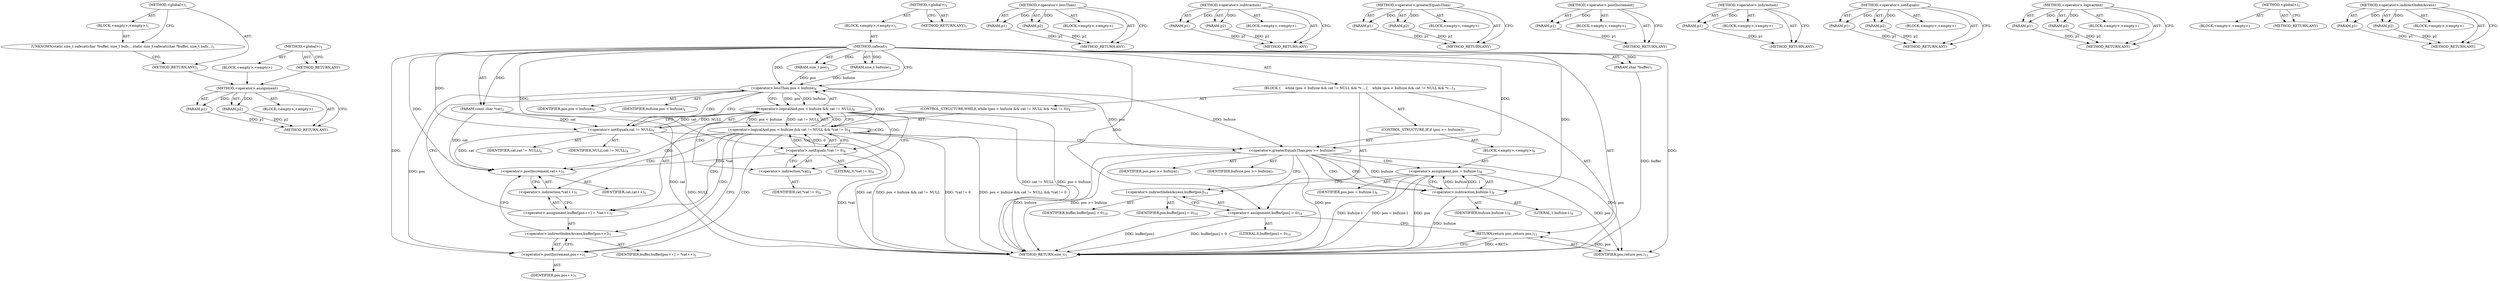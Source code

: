 digraph "&lt;operator&gt;.indirectIndexAccess" {
vulnerable_6 [label=<(METHOD,&lt;global&gt;)<SUB>1</SUB>>];
vulnerable_7 [label=<(BLOCK,&lt;empty&gt;,&lt;empty&gt;)<SUB>1</SUB>>];
vulnerable_8 [label=<(UNKNOWN,static size_t safecat(char *buffer, size_t bufs...,static size_t safecat(char *buffer, size_t bufs...)<SUB>1</SUB>>];
vulnerable_9 [label=<(METHOD_RETURN,ANY)<SUB>1</SUB>>];
vulnerable_14 [label=<(METHOD,&lt;global&gt;)<SUB>1</SUB>>];
vulnerable_15 [label=<(BLOCK,&lt;empty&gt;,&lt;empty&gt;)>];
vulnerable_16 [label=<(METHOD_RETURN,ANY)>];
fixed_92 [label=<(METHOD,&lt;operator&gt;.assignment)>];
fixed_93 [label=<(PARAM,p1)>];
fixed_94 [label=<(PARAM,p2)>];
fixed_95 [label=<(BLOCK,&lt;empty&gt;,&lt;empty&gt;)>];
fixed_96 [label=<(METHOD_RETURN,ANY)>];
fixed_6 [label=<(METHOD,&lt;global&gt;)<SUB>1</SUB>>];
fixed_7 [label=<(BLOCK,&lt;empty&gt;,&lt;empty&gt;)<SUB>1</SUB>>];
fixed_8 [label=<(METHOD,safecat)<SUB>1</SUB>>];
fixed_9 [label=<(PARAM,char *buffer)<SUB>1</SUB>>];
fixed_10 [label=<(PARAM,size_t bufsize)<SUB>1</SUB>>];
fixed_11 [label=<(PARAM,size_t pos)<SUB>1</SUB>>];
fixed_12 [label=<(PARAM,const char *cat)<SUB>2</SUB>>];
fixed_13 [label=<(BLOCK,{
    while (pos &lt; bufsize &amp;&amp; cat != NULL &amp;&amp; *c...,{
    while (pos &lt; bufsize &amp;&amp; cat != NULL &amp;&amp; *c...)<SUB>3</SUB>>];
fixed_14 [label=<(CONTROL_STRUCTURE,WHILE,while (pos &lt; bufsize &amp;&amp; cat != NULL &amp;&amp; *cat != 0))<SUB>4</SUB>>];
fixed_15 [label=<(&lt;operator&gt;.logicalAnd,pos &lt; bufsize &amp;&amp; cat != NULL &amp;&amp; *cat != 0)<SUB>4</SUB>>];
fixed_16 [label=<(&lt;operator&gt;.logicalAnd,pos &lt; bufsize &amp;&amp; cat != NULL)<SUB>4</SUB>>];
fixed_17 [label=<(&lt;operator&gt;.lessThan,pos &lt; bufsize)<SUB>4</SUB>>];
fixed_18 [label=<(IDENTIFIER,pos,pos &lt; bufsize)<SUB>4</SUB>>];
fixed_19 [label=<(IDENTIFIER,bufsize,pos &lt; bufsize)<SUB>4</SUB>>];
fixed_20 [label=<(&lt;operator&gt;.notEquals,cat != NULL)<SUB>4</SUB>>];
fixed_21 [label=<(IDENTIFIER,cat,cat != NULL)<SUB>4</SUB>>];
fixed_22 [label=<(IDENTIFIER,NULL,cat != NULL)<SUB>4</SUB>>];
fixed_23 [label=<(&lt;operator&gt;.notEquals,*cat != 0)<SUB>4</SUB>>];
fixed_24 [label=<(&lt;operator&gt;.indirection,*cat)<SUB>4</SUB>>];
fixed_25 [label=<(IDENTIFIER,cat,*cat != 0)<SUB>4</SUB>>];
fixed_26 [label=<(LITERAL,0,*cat != 0)<SUB>4</SUB>>];
fixed_27 [label=<(&lt;operator&gt;.assignment,buffer[pos++] = *cat++)<SUB>5</SUB>>];
fixed_28 [label=<(&lt;operator&gt;.indirectIndexAccess,buffer[pos++])<SUB>5</SUB>>];
fixed_29 [label=<(IDENTIFIER,buffer,buffer[pos++] = *cat++)<SUB>5</SUB>>];
fixed_30 [label=<(&lt;operator&gt;.postIncrement,pos++)<SUB>5</SUB>>];
fixed_31 [label=<(IDENTIFIER,pos,pos++)<SUB>5</SUB>>];
fixed_32 [label=<(&lt;operator&gt;.indirection,*cat++)<SUB>5</SUB>>];
fixed_33 [label=<(&lt;operator&gt;.postIncrement,cat++)<SUB>5</SUB>>];
fixed_34 [label=<(IDENTIFIER,cat,cat++)<SUB>5</SUB>>];
fixed_35 [label=<(CONTROL_STRUCTURE,IF,if (pos &gt;= bufsize))<SUB>7</SUB>>];
fixed_36 [label=<(&lt;operator&gt;.greaterEqualsThan,pos &gt;= bufsize)<SUB>7</SUB>>];
fixed_37 [label=<(IDENTIFIER,pos,pos &gt;= bufsize)<SUB>7</SUB>>];
fixed_38 [label=<(IDENTIFIER,bufsize,pos &gt;= bufsize)<SUB>7</SUB>>];
fixed_39 [label=<(BLOCK,&lt;empty&gt;,&lt;empty&gt;)<SUB>8</SUB>>];
fixed_40 [label=<(&lt;operator&gt;.assignment,pos = bufsize-1)<SUB>8</SUB>>];
fixed_41 [label=<(IDENTIFIER,pos,pos = bufsize-1)<SUB>8</SUB>>];
fixed_42 [label=<(&lt;operator&gt;.subtraction,bufsize-1)<SUB>8</SUB>>];
fixed_43 [label=<(IDENTIFIER,bufsize,bufsize-1)<SUB>8</SUB>>];
fixed_44 [label=<(LITERAL,1,bufsize-1)<SUB>8</SUB>>];
fixed_45 [label=<(&lt;operator&gt;.assignment,buffer[pos] = 0)<SUB>10</SUB>>];
fixed_46 [label=<(&lt;operator&gt;.indirectIndexAccess,buffer[pos])<SUB>10</SUB>>];
fixed_47 [label=<(IDENTIFIER,buffer,buffer[pos] = 0)<SUB>10</SUB>>];
fixed_48 [label=<(IDENTIFIER,pos,buffer[pos] = 0)<SUB>10</SUB>>];
fixed_49 [label=<(LITERAL,0,buffer[pos] = 0)<SUB>10</SUB>>];
fixed_50 [label=<(RETURN,return pos;,return pos;)<SUB>11</SUB>>];
fixed_51 [label=<(IDENTIFIER,pos,return pos;)<SUB>11</SUB>>];
fixed_52 [label=<(METHOD_RETURN,size_t)<SUB>1</SUB>>];
fixed_54 [label=<(METHOD_RETURN,ANY)<SUB>1</SUB>>];
fixed_78 [label=<(METHOD,&lt;operator&gt;.lessThan)>];
fixed_79 [label=<(PARAM,p1)>];
fixed_80 [label=<(PARAM,p2)>];
fixed_81 [label=<(BLOCK,&lt;empty&gt;,&lt;empty&gt;)>];
fixed_82 [label=<(METHOD_RETURN,ANY)>];
fixed_111 [label=<(METHOD,&lt;operator&gt;.subtraction)>];
fixed_112 [label=<(PARAM,p1)>];
fixed_113 [label=<(PARAM,p2)>];
fixed_114 [label=<(BLOCK,&lt;empty&gt;,&lt;empty&gt;)>];
fixed_115 [label=<(METHOD_RETURN,ANY)>];
fixed_106 [label=<(METHOD,&lt;operator&gt;.greaterEqualsThan)>];
fixed_107 [label=<(PARAM,p1)>];
fixed_108 [label=<(PARAM,p2)>];
fixed_109 [label=<(BLOCK,&lt;empty&gt;,&lt;empty&gt;)>];
fixed_110 [label=<(METHOD_RETURN,ANY)>];
fixed_102 [label=<(METHOD,&lt;operator&gt;.postIncrement)>];
fixed_103 [label=<(PARAM,p1)>];
fixed_104 [label=<(BLOCK,&lt;empty&gt;,&lt;empty&gt;)>];
fixed_105 [label=<(METHOD_RETURN,ANY)>];
fixed_88 [label=<(METHOD,&lt;operator&gt;.indirection)>];
fixed_89 [label=<(PARAM,p1)>];
fixed_90 [label=<(BLOCK,&lt;empty&gt;,&lt;empty&gt;)>];
fixed_91 [label=<(METHOD_RETURN,ANY)>];
fixed_83 [label=<(METHOD,&lt;operator&gt;.notEquals)>];
fixed_84 [label=<(PARAM,p1)>];
fixed_85 [label=<(PARAM,p2)>];
fixed_86 [label=<(BLOCK,&lt;empty&gt;,&lt;empty&gt;)>];
fixed_87 [label=<(METHOD_RETURN,ANY)>];
fixed_73 [label=<(METHOD,&lt;operator&gt;.logicalAnd)>];
fixed_74 [label=<(PARAM,p1)>];
fixed_75 [label=<(PARAM,p2)>];
fixed_76 [label=<(BLOCK,&lt;empty&gt;,&lt;empty&gt;)>];
fixed_77 [label=<(METHOD_RETURN,ANY)>];
fixed_67 [label=<(METHOD,&lt;global&gt;)<SUB>1</SUB>>];
fixed_68 [label=<(BLOCK,&lt;empty&gt;,&lt;empty&gt;)>];
fixed_69 [label=<(METHOD_RETURN,ANY)>];
fixed_97 [label=<(METHOD,&lt;operator&gt;.indirectIndexAccess)>];
fixed_98 [label=<(PARAM,p1)>];
fixed_99 [label=<(PARAM,p2)>];
fixed_100 [label=<(BLOCK,&lt;empty&gt;,&lt;empty&gt;)>];
fixed_101 [label=<(METHOD_RETURN,ANY)>];
vulnerable_6 -> vulnerable_7  [key=0, label="AST: "];
vulnerable_6 -> vulnerable_9  [key=0, label="AST: "];
vulnerable_6 -> vulnerable_8  [key=0, label="CFG: "];
vulnerable_7 -> vulnerable_8  [key=0, label="AST: "];
vulnerable_8 -> vulnerable_9  [key=0, label="CFG: "];
vulnerable_9 -> fixed_92  [key=0];
vulnerable_14 -> vulnerable_15  [key=0, label="AST: "];
vulnerable_14 -> vulnerable_16  [key=0, label="AST: "];
vulnerable_14 -> vulnerable_16  [key=1, label="CFG: "];
vulnerable_15 -> fixed_92  [key=0];
vulnerable_16 -> fixed_92  [key=0];
fixed_92 -> fixed_93  [key=0, label="AST: "];
fixed_92 -> fixed_93  [key=1, label="DDG: "];
fixed_92 -> fixed_95  [key=0, label="AST: "];
fixed_92 -> fixed_94  [key=0, label="AST: "];
fixed_92 -> fixed_94  [key=1, label="DDG: "];
fixed_92 -> fixed_96  [key=0, label="AST: "];
fixed_92 -> fixed_96  [key=1, label="CFG: "];
fixed_93 -> fixed_96  [key=0, label="DDG: p1"];
fixed_94 -> fixed_96  [key=0, label="DDG: p2"];
fixed_6 -> fixed_7  [key=0, label="AST: "];
fixed_6 -> fixed_54  [key=0, label="AST: "];
fixed_6 -> fixed_54  [key=1, label="CFG: "];
fixed_7 -> fixed_8  [key=0, label="AST: "];
fixed_8 -> fixed_9  [key=0, label="AST: "];
fixed_8 -> fixed_9  [key=1, label="DDG: "];
fixed_8 -> fixed_10  [key=0, label="AST: "];
fixed_8 -> fixed_10  [key=1, label="DDG: "];
fixed_8 -> fixed_11  [key=0, label="AST: "];
fixed_8 -> fixed_11  [key=1, label="DDG: "];
fixed_8 -> fixed_12  [key=0, label="AST: "];
fixed_8 -> fixed_12  [key=1, label="DDG: "];
fixed_8 -> fixed_13  [key=0, label="AST: "];
fixed_8 -> fixed_52  [key=0, label="AST: "];
fixed_8 -> fixed_17  [key=0, label="CFG: "];
fixed_8 -> fixed_17  [key=1, label="DDG: "];
fixed_8 -> fixed_45  [key=0, label="DDG: "];
fixed_8 -> fixed_51  [key=0, label="DDG: "];
fixed_8 -> fixed_36  [key=0, label="DDG: "];
fixed_8 -> fixed_23  [key=0, label="DDG: "];
fixed_8 -> fixed_20  [key=0, label="DDG: "];
fixed_8 -> fixed_30  [key=0, label="DDG: "];
fixed_8 -> fixed_33  [key=0, label="DDG: "];
fixed_8 -> fixed_42  [key=0, label="DDG: "];
fixed_9 -> fixed_52  [key=0, label="DDG: buffer"];
fixed_10 -> fixed_17  [key=0, label="DDG: bufsize"];
fixed_11 -> fixed_17  [key=0, label="DDG: pos"];
fixed_12 -> fixed_52  [key=0, label="DDG: cat"];
fixed_12 -> fixed_20  [key=0, label="DDG: cat"];
fixed_12 -> fixed_33  [key=0, label="DDG: cat"];
fixed_13 -> fixed_14  [key=0, label="AST: "];
fixed_13 -> fixed_35  [key=0, label="AST: "];
fixed_13 -> fixed_45  [key=0, label="AST: "];
fixed_13 -> fixed_50  [key=0, label="AST: "];
fixed_14 -> fixed_15  [key=0, label="AST: "];
fixed_14 -> fixed_27  [key=0, label="AST: "];
fixed_15 -> fixed_16  [key=0, label="AST: "];
fixed_15 -> fixed_16  [key=1, label="CDG: "];
fixed_15 -> fixed_23  [key=0, label="AST: "];
fixed_15 -> fixed_30  [key=0, label="CFG: "];
fixed_15 -> fixed_30  [key=1, label="CDG: "];
fixed_15 -> fixed_36  [key=0, label="CFG: "];
fixed_15 -> fixed_52  [key=0, label="DDG: pos &lt; bufsize &amp;&amp; cat != NULL"];
fixed_15 -> fixed_52  [key=1, label="DDG: *cat != 0"];
fixed_15 -> fixed_52  [key=2, label="DDG: pos &lt; bufsize &amp;&amp; cat != NULL &amp;&amp; *cat != 0"];
fixed_15 -> fixed_17  [key=0, label="CDG: "];
fixed_15 -> fixed_15  [key=0, label="CDG: "];
fixed_15 -> fixed_32  [key=0, label="CDG: "];
fixed_15 -> fixed_33  [key=0, label="CDG: "];
fixed_15 -> fixed_28  [key=0, label="CDG: "];
fixed_15 -> fixed_27  [key=0, label="CDG: "];
fixed_16 -> fixed_17  [key=0, label="AST: "];
fixed_16 -> fixed_20  [key=0, label="AST: "];
fixed_16 -> fixed_15  [key=0, label="CFG: "];
fixed_16 -> fixed_15  [key=1, label="DDG: pos &lt; bufsize"];
fixed_16 -> fixed_15  [key=2, label="DDG: cat != NULL"];
fixed_16 -> fixed_24  [key=0, label="CFG: "];
fixed_16 -> fixed_24  [key=1, label="CDG: "];
fixed_16 -> fixed_52  [key=0, label="DDG: pos &lt; bufsize"];
fixed_16 -> fixed_52  [key=1, label="DDG: cat != NULL"];
fixed_16 -> fixed_23  [key=0, label="CDG: "];
fixed_17 -> fixed_18  [key=0, label="AST: "];
fixed_17 -> fixed_19  [key=0, label="AST: "];
fixed_17 -> fixed_16  [key=0, label="CFG: "];
fixed_17 -> fixed_16  [key=1, label="DDG: pos"];
fixed_17 -> fixed_16  [key=2, label="DDG: bufsize"];
fixed_17 -> fixed_20  [key=0, label="CFG: "];
fixed_17 -> fixed_20  [key=1, label="CDG: "];
fixed_17 -> fixed_36  [key=0, label="DDG: pos"];
fixed_17 -> fixed_36  [key=1, label="DDG: bufsize"];
fixed_17 -> fixed_30  [key=0, label="DDG: pos"];
fixed_20 -> fixed_21  [key=0, label="AST: "];
fixed_20 -> fixed_22  [key=0, label="AST: "];
fixed_20 -> fixed_16  [key=0, label="CFG: "];
fixed_20 -> fixed_16  [key=1, label="DDG: cat"];
fixed_20 -> fixed_16  [key=2, label="DDG: NULL"];
fixed_20 -> fixed_52  [key=0, label="DDG: cat"];
fixed_20 -> fixed_52  [key=1, label="DDG: NULL"];
fixed_20 -> fixed_33  [key=0, label="DDG: cat"];
fixed_23 -> fixed_24  [key=0, label="AST: "];
fixed_23 -> fixed_26  [key=0, label="AST: "];
fixed_23 -> fixed_15  [key=0, label="CFG: "];
fixed_23 -> fixed_15  [key=1, label="DDG: *cat"];
fixed_23 -> fixed_15  [key=2, label="DDG: 0"];
fixed_23 -> fixed_52  [key=0, label="DDG: *cat"];
fixed_23 -> fixed_33  [key=0, label="DDG: *cat"];
fixed_24 -> fixed_25  [key=0, label="AST: "];
fixed_24 -> fixed_23  [key=0, label="CFG: "];
fixed_27 -> fixed_28  [key=0, label="AST: "];
fixed_27 -> fixed_32  [key=0, label="AST: "];
fixed_27 -> fixed_17  [key=0, label="CFG: "];
fixed_28 -> fixed_29  [key=0, label="AST: "];
fixed_28 -> fixed_30  [key=0, label="AST: "];
fixed_28 -> fixed_33  [key=0, label="CFG: "];
fixed_30 -> fixed_31  [key=0, label="AST: "];
fixed_30 -> fixed_28  [key=0, label="CFG: "];
fixed_32 -> fixed_33  [key=0, label="AST: "];
fixed_32 -> fixed_27  [key=0, label="CFG: "];
fixed_33 -> fixed_34  [key=0, label="AST: "];
fixed_33 -> fixed_32  [key=0, label="CFG: "];
fixed_35 -> fixed_36  [key=0, label="AST: "];
fixed_35 -> fixed_39  [key=0, label="AST: "];
fixed_36 -> fixed_37  [key=0, label="AST: "];
fixed_36 -> fixed_38  [key=0, label="AST: "];
fixed_36 -> fixed_42  [key=0, label="CFG: "];
fixed_36 -> fixed_42  [key=1, label="DDG: bufsize"];
fixed_36 -> fixed_42  [key=2, label="CDG: "];
fixed_36 -> fixed_46  [key=0, label="CFG: "];
fixed_36 -> fixed_52  [key=0, label="DDG: pos"];
fixed_36 -> fixed_52  [key=1, label="DDG: bufsize"];
fixed_36 -> fixed_52  [key=2, label="DDG: pos &gt;= bufsize"];
fixed_36 -> fixed_51  [key=0, label="DDG: pos"];
fixed_36 -> fixed_40  [key=0, label="CDG: "];
fixed_39 -> fixed_40  [key=0, label="AST: "];
fixed_40 -> fixed_41  [key=0, label="AST: "];
fixed_40 -> fixed_42  [key=0, label="AST: "];
fixed_40 -> fixed_46  [key=0, label="CFG: "];
fixed_40 -> fixed_52  [key=0, label="DDG: pos"];
fixed_40 -> fixed_52  [key=1, label="DDG: bufsize-1"];
fixed_40 -> fixed_52  [key=2, label="DDG: pos = bufsize-1"];
fixed_40 -> fixed_51  [key=0, label="DDG: pos"];
fixed_42 -> fixed_43  [key=0, label="AST: "];
fixed_42 -> fixed_44  [key=0, label="AST: "];
fixed_42 -> fixed_40  [key=0, label="CFG: "];
fixed_42 -> fixed_40  [key=1, label="DDG: bufsize"];
fixed_42 -> fixed_40  [key=2, label="DDG: 1"];
fixed_42 -> fixed_52  [key=0, label="DDG: bufsize"];
fixed_45 -> fixed_46  [key=0, label="AST: "];
fixed_45 -> fixed_49  [key=0, label="AST: "];
fixed_45 -> fixed_50  [key=0, label="CFG: "];
fixed_45 -> fixed_52  [key=0, label="DDG: buffer[pos]"];
fixed_45 -> fixed_52  [key=1, label="DDG: buffer[pos] = 0"];
fixed_46 -> fixed_47  [key=0, label="AST: "];
fixed_46 -> fixed_48  [key=0, label="AST: "];
fixed_46 -> fixed_45  [key=0, label="CFG: "];
fixed_50 -> fixed_51  [key=0, label="AST: "];
fixed_50 -> fixed_52  [key=0, label="CFG: "];
fixed_50 -> fixed_52  [key=1, label="DDG: &lt;RET&gt;"];
fixed_51 -> fixed_50  [key=0, label="DDG: pos"];
fixed_78 -> fixed_79  [key=0, label="AST: "];
fixed_78 -> fixed_79  [key=1, label="DDG: "];
fixed_78 -> fixed_81  [key=0, label="AST: "];
fixed_78 -> fixed_80  [key=0, label="AST: "];
fixed_78 -> fixed_80  [key=1, label="DDG: "];
fixed_78 -> fixed_82  [key=0, label="AST: "];
fixed_78 -> fixed_82  [key=1, label="CFG: "];
fixed_79 -> fixed_82  [key=0, label="DDG: p1"];
fixed_80 -> fixed_82  [key=0, label="DDG: p2"];
fixed_111 -> fixed_112  [key=0, label="AST: "];
fixed_111 -> fixed_112  [key=1, label="DDG: "];
fixed_111 -> fixed_114  [key=0, label="AST: "];
fixed_111 -> fixed_113  [key=0, label="AST: "];
fixed_111 -> fixed_113  [key=1, label="DDG: "];
fixed_111 -> fixed_115  [key=0, label="AST: "];
fixed_111 -> fixed_115  [key=1, label="CFG: "];
fixed_112 -> fixed_115  [key=0, label="DDG: p1"];
fixed_113 -> fixed_115  [key=0, label="DDG: p2"];
fixed_106 -> fixed_107  [key=0, label="AST: "];
fixed_106 -> fixed_107  [key=1, label="DDG: "];
fixed_106 -> fixed_109  [key=0, label="AST: "];
fixed_106 -> fixed_108  [key=0, label="AST: "];
fixed_106 -> fixed_108  [key=1, label="DDG: "];
fixed_106 -> fixed_110  [key=0, label="AST: "];
fixed_106 -> fixed_110  [key=1, label="CFG: "];
fixed_107 -> fixed_110  [key=0, label="DDG: p1"];
fixed_108 -> fixed_110  [key=0, label="DDG: p2"];
fixed_102 -> fixed_103  [key=0, label="AST: "];
fixed_102 -> fixed_103  [key=1, label="DDG: "];
fixed_102 -> fixed_104  [key=0, label="AST: "];
fixed_102 -> fixed_105  [key=0, label="AST: "];
fixed_102 -> fixed_105  [key=1, label="CFG: "];
fixed_103 -> fixed_105  [key=0, label="DDG: p1"];
fixed_88 -> fixed_89  [key=0, label="AST: "];
fixed_88 -> fixed_89  [key=1, label="DDG: "];
fixed_88 -> fixed_90  [key=0, label="AST: "];
fixed_88 -> fixed_91  [key=0, label="AST: "];
fixed_88 -> fixed_91  [key=1, label="CFG: "];
fixed_89 -> fixed_91  [key=0, label="DDG: p1"];
fixed_83 -> fixed_84  [key=0, label="AST: "];
fixed_83 -> fixed_84  [key=1, label="DDG: "];
fixed_83 -> fixed_86  [key=0, label="AST: "];
fixed_83 -> fixed_85  [key=0, label="AST: "];
fixed_83 -> fixed_85  [key=1, label="DDG: "];
fixed_83 -> fixed_87  [key=0, label="AST: "];
fixed_83 -> fixed_87  [key=1, label="CFG: "];
fixed_84 -> fixed_87  [key=0, label="DDG: p1"];
fixed_85 -> fixed_87  [key=0, label="DDG: p2"];
fixed_73 -> fixed_74  [key=0, label="AST: "];
fixed_73 -> fixed_74  [key=1, label="DDG: "];
fixed_73 -> fixed_76  [key=0, label="AST: "];
fixed_73 -> fixed_75  [key=0, label="AST: "];
fixed_73 -> fixed_75  [key=1, label="DDG: "];
fixed_73 -> fixed_77  [key=0, label="AST: "];
fixed_73 -> fixed_77  [key=1, label="CFG: "];
fixed_74 -> fixed_77  [key=0, label="DDG: p1"];
fixed_75 -> fixed_77  [key=0, label="DDG: p2"];
fixed_67 -> fixed_68  [key=0, label="AST: "];
fixed_67 -> fixed_69  [key=0, label="AST: "];
fixed_67 -> fixed_69  [key=1, label="CFG: "];
fixed_97 -> fixed_98  [key=0, label="AST: "];
fixed_97 -> fixed_98  [key=1, label="DDG: "];
fixed_97 -> fixed_100  [key=0, label="AST: "];
fixed_97 -> fixed_99  [key=0, label="AST: "];
fixed_97 -> fixed_99  [key=1, label="DDG: "];
fixed_97 -> fixed_101  [key=0, label="AST: "];
fixed_97 -> fixed_101  [key=1, label="CFG: "];
fixed_98 -> fixed_101  [key=0, label="DDG: p1"];
fixed_99 -> fixed_101  [key=0, label="DDG: p2"];
}

